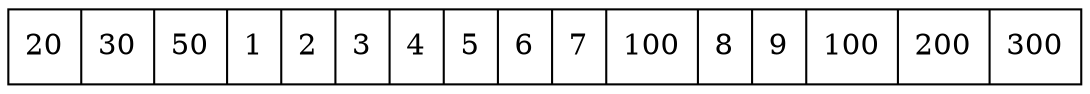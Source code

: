 digraph G{ node [shape = record ];
 rankdir=LR;X[label="{ 20|30|50|1|2|3|4|5|6|7|100|8|9|100|200|300}"]}
